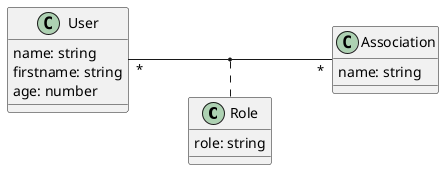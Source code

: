 @startuml roles_classes
left to right direction
class Role {
    role: string
}
class User {
    name: string
    firstname: string
    age: number
}
class Association {
    name: string
}
User "*" -- "*" Association
(User, Association) .. Role
@enduml